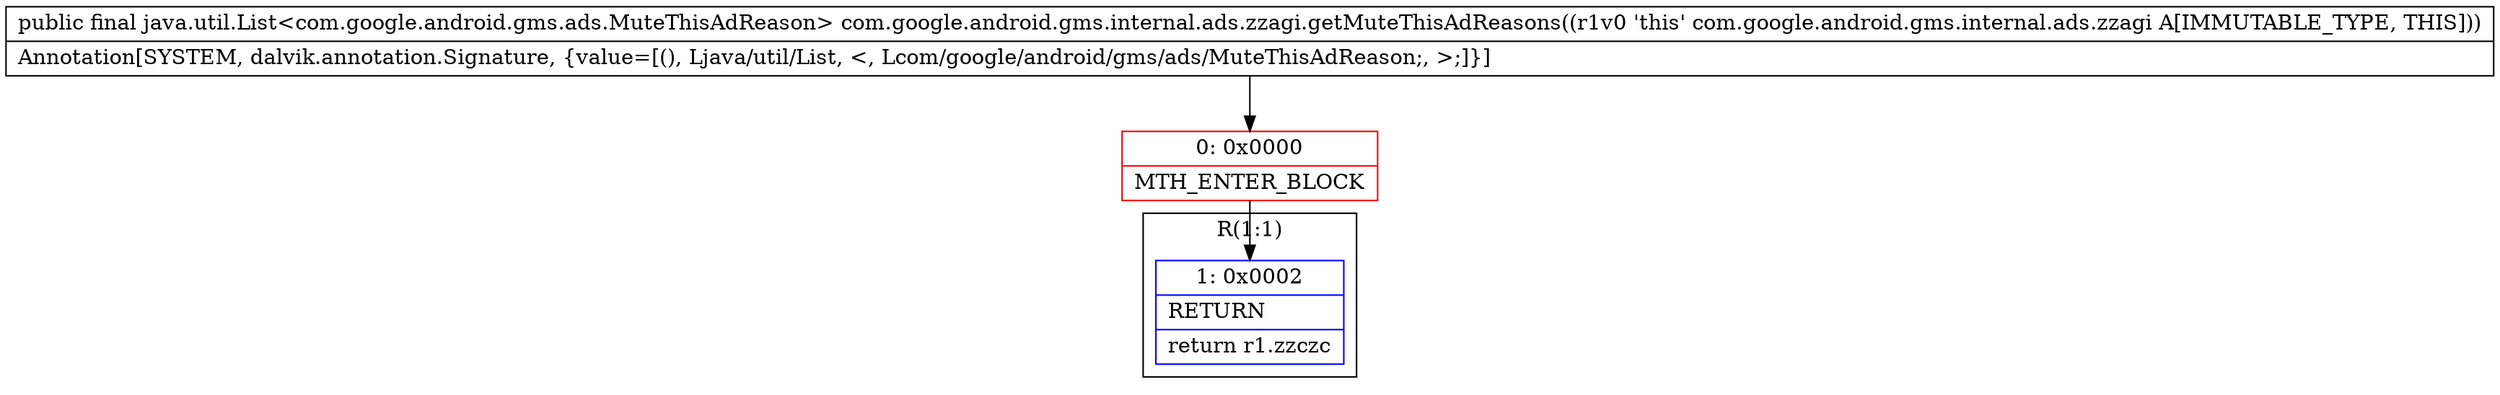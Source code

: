 digraph "CFG forcom.google.android.gms.internal.ads.zzagi.getMuteThisAdReasons()Ljava\/util\/List;" {
subgraph cluster_Region_935963442 {
label = "R(1:1)";
node [shape=record,color=blue];
Node_1 [shape=record,label="{1\:\ 0x0002|RETURN\l|return r1.zzczc\l}"];
}
Node_0 [shape=record,color=red,label="{0\:\ 0x0000|MTH_ENTER_BLOCK\l}"];
MethodNode[shape=record,label="{public final java.util.List\<com.google.android.gms.ads.MuteThisAdReason\> com.google.android.gms.internal.ads.zzagi.getMuteThisAdReasons((r1v0 'this' com.google.android.gms.internal.ads.zzagi A[IMMUTABLE_TYPE, THIS]))  | Annotation[SYSTEM, dalvik.annotation.Signature, \{value=[(), Ljava\/util\/List, \<, Lcom\/google\/android\/gms\/ads\/MuteThisAdReason;, \>;]\}]\l}"];
MethodNode -> Node_0;
Node_0 -> Node_1;
}

